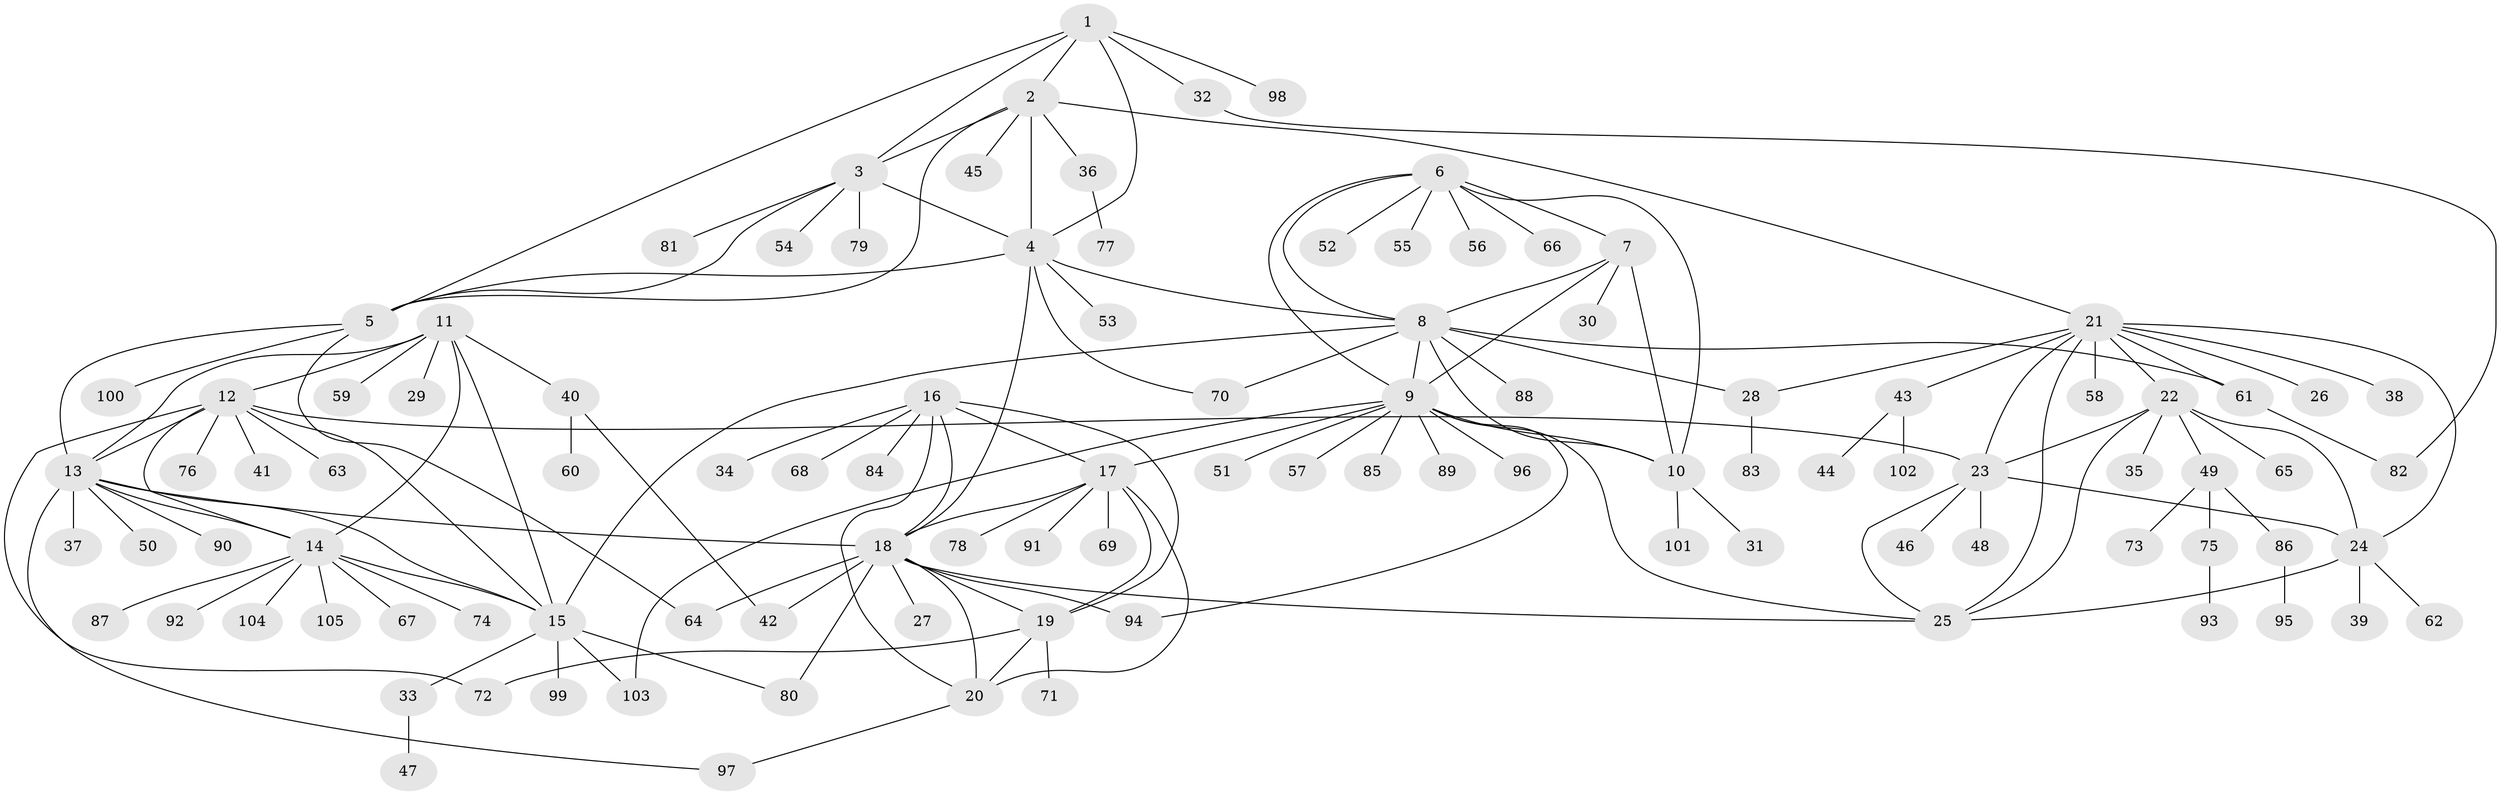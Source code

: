 // coarse degree distribution, {8: 0.0379746835443038, 6: 0.06329113924050633, 5: 0.02531645569620253, 3: 0.0379746835443038, 15: 0.012658227848101266, 12: 0.0379746835443038, 7: 0.0379746835443038, 4: 0.012658227848101266, 1: 0.6455696202531646, 2: 0.08860759493670886}
// Generated by graph-tools (version 1.1) at 2025/24/03/03/25 07:24:13]
// undirected, 105 vertices, 151 edges
graph export_dot {
graph [start="1"]
  node [color=gray90,style=filled];
  1;
  2;
  3;
  4;
  5;
  6;
  7;
  8;
  9;
  10;
  11;
  12;
  13;
  14;
  15;
  16;
  17;
  18;
  19;
  20;
  21;
  22;
  23;
  24;
  25;
  26;
  27;
  28;
  29;
  30;
  31;
  32;
  33;
  34;
  35;
  36;
  37;
  38;
  39;
  40;
  41;
  42;
  43;
  44;
  45;
  46;
  47;
  48;
  49;
  50;
  51;
  52;
  53;
  54;
  55;
  56;
  57;
  58;
  59;
  60;
  61;
  62;
  63;
  64;
  65;
  66;
  67;
  68;
  69;
  70;
  71;
  72;
  73;
  74;
  75;
  76;
  77;
  78;
  79;
  80;
  81;
  82;
  83;
  84;
  85;
  86;
  87;
  88;
  89;
  90;
  91;
  92;
  93;
  94;
  95;
  96;
  97;
  98;
  99;
  100;
  101;
  102;
  103;
  104;
  105;
  1 -- 2;
  1 -- 3;
  1 -- 4;
  1 -- 5;
  1 -- 32;
  1 -- 98;
  2 -- 3;
  2 -- 4;
  2 -- 5;
  2 -- 21;
  2 -- 36;
  2 -- 45;
  3 -- 4;
  3 -- 5;
  3 -- 54;
  3 -- 79;
  3 -- 81;
  4 -- 5;
  4 -- 8;
  4 -- 18;
  4 -- 53;
  4 -- 70;
  5 -- 13;
  5 -- 64;
  5 -- 100;
  6 -- 7;
  6 -- 8;
  6 -- 9;
  6 -- 10;
  6 -- 52;
  6 -- 55;
  6 -- 56;
  6 -- 66;
  7 -- 8;
  7 -- 9;
  7 -- 10;
  7 -- 30;
  8 -- 9;
  8 -- 10;
  8 -- 15;
  8 -- 28;
  8 -- 61;
  8 -- 70;
  8 -- 88;
  9 -- 10;
  9 -- 17;
  9 -- 25;
  9 -- 51;
  9 -- 57;
  9 -- 85;
  9 -- 89;
  9 -- 94;
  9 -- 96;
  9 -- 103;
  10 -- 31;
  10 -- 101;
  11 -- 12;
  11 -- 13;
  11 -- 14;
  11 -- 15;
  11 -- 29;
  11 -- 40;
  11 -- 59;
  12 -- 13;
  12 -- 14;
  12 -- 15;
  12 -- 23;
  12 -- 41;
  12 -- 63;
  12 -- 72;
  12 -- 76;
  13 -- 14;
  13 -- 15;
  13 -- 18;
  13 -- 37;
  13 -- 50;
  13 -- 90;
  13 -- 97;
  14 -- 15;
  14 -- 67;
  14 -- 74;
  14 -- 87;
  14 -- 92;
  14 -- 104;
  14 -- 105;
  15 -- 33;
  15 -- 80;
  15 -- 99;
  15 -- 103;
  16 -- 17;
  16 -- 18;
  16 -- 19;
  16 -- 20;
  16 -- 34;
  16 -- 68;
  16 -- 84;
  17 -- 18;
  17 -- 19;
  17 -- 20;
  17 -- 69;
  17 -- 78;
  17 -- 91;
  18 -- 19;
  18 -- 20;
  18 -- 25;
  18 -- 27;
  18 -- 42;
  18 -- 64;
  18 -- 80;
  18 -- 94;
  19 -- 20;
  19 -- 71;
  19 -- 72;
  20 -- 97;
  21 -- 22;
  21 -- 23;
  21 -- 24;
  21 -- 25;
  21 -- 26;
  21 -- 28;
  21 -- 38;
  21 -- 43;
  21 -- 58;
  21 -- 61;
  22 -- 23;
  22 -- 24;
  22 -- 25;
  22 -- 35;
  22 -- 49;
  22 -- 65;
  23 -- 24;
  23 -- 25;
  23 -- 46;
  23 -- 48;
  24 -- 25;
  24 -- 39;
  24 -- 62;
  28 -- 83;
  32 -- 82;
  33 -- 47;
  36 -- 77;
  40 -- 42;
  40 -- 60;
  43 -- 44;
  43 -- 102;
  49 -- 73;
  49 -- 75;
  49 -- 86;
  61 -- 82;
  75 -- 93;
  86 -- 95;
}
